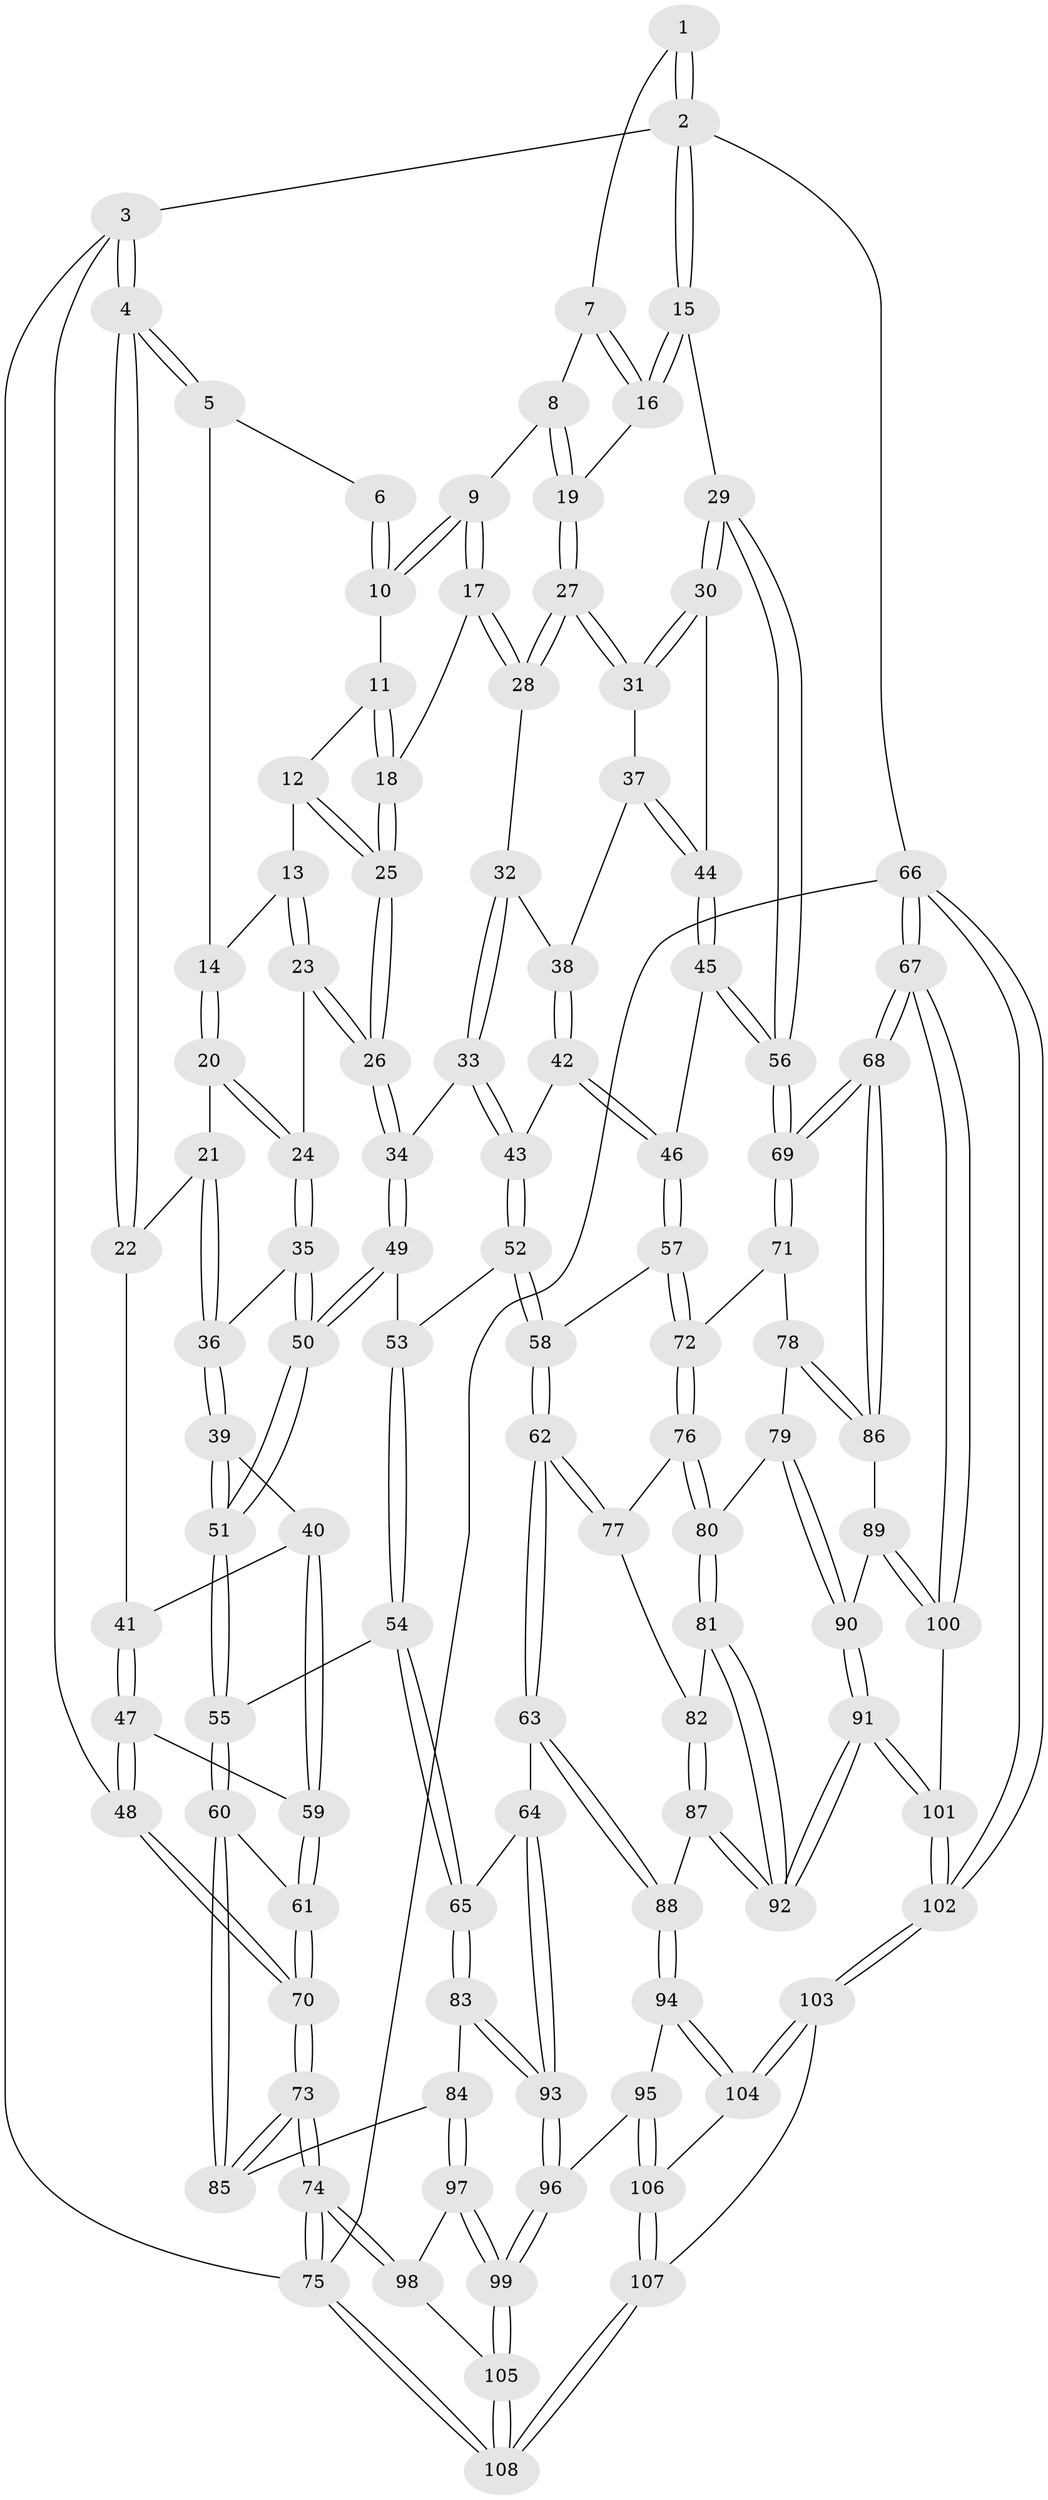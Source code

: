 // coarse degree distribution, {4: 0.38461538461538464, 5: 0.3384615384615385, 6: 0.12307692307692308, 3: 0.15384615384615385}
// Generated by graph-tools (version 1.1) at 2025/52/02/27/25 19:52:36]
// undirected, 108 vertices, 267 edges
graph export_dot {
graph [start="1"]
  node [color=gray90,style=filled];
  1 [pos="+0.8999636422150284+0"];
  2 [pos="+1+0"];
  3 [pos="+0+0"];
  4 [pos="+0+0"];
  5 [pos="+0.4088420475318167+0"];
  6 [pos="+0.6598360495664096+0"];
  7 [pos="+0.8824966257415356+0"];
  8 [pos="+0.7895014931018912+0.09340023101381664"];
  9 [pos="+0.7690440644119373+0.10809933934654292"];
  10 [pos="+0.6852011648161493+0.03987365582840319"];
  11 [pos="+0.627229955866513+0.09799492108337671"];
  12 [pos="+0.5628494911103737+0.11001067886877593"];
  13 [pos="+0.5141305405037468+0.0852249909670701"];
  14 [pos="+0.43846302926230557+0.02396207274954426"];
  15 [pos="+1+0.2440370330027375"];
  16 [pos="+0.9459871475148834+0.10735807622492907"];
  17 [pos="+0.7642303275177347+0.17799321888832442"];
  18 [pos="+0.6855593939293106+0.19546331965650696"];
  19 [pos="+0.9019259653650331+0.14800702227320797"];
  20 [pos="+0.38268326747893305+0.13984546198005313"];
  21 [pos="+0.12364374422362856+0.14058319935331673"];
  22 [pos="+0.08353390551048358+0.12291226507419546"];
  23 [pos="+0.5013442250758118+0.2808949901755603"];
  24 [pos="+0.3962732183933634+0.28416955192988064"];
  25 [pos="+0.5978301457738623+0.27836705903917563"];
  26 [pos="+0.590491968573133+0.2960078809133842"];
  27 [pos="+0.8446919636247744+0.23181140839030637"];
  28 [pos="+0.7931501779650363+0.2093445559998729"];
  29 [pos="+1+0.2783720174425245"];
  30 [pos="+1+0.2796069381708569"];
  31 [pos="+0.8678747950495057+0.26492302323414224"];
  32 [pos="+0.7475299008759089+0.27871388967187594"];
  33 [pos="+0.6347772370639946+0.33935822400627125"];
  34 [pos="+0.5945422605569781+0.3032553980639856"];
  35 [pos="+0.39359163492317356+0.28716460892181095"];
  36 [pos="+0.2867327590406531+0.29429310998781977"];
  37 [pos="+0.8531169874268165+0.3153773541107088"];
  38 [pos="+0.778052580478343+0.34204675504170823"];
  39 [pos="+0.17716689242012804+0.42773062408256746"];
  40 [pos="+0.17303769661278678+0.4277767321244535"];
  41 [pos="+0.10398932990432647+0.31185180308321275"];
  42 [pos="+0.696727306350546+0.4230661249941928"];
  43 [pos="+0.6838122911205442+0.41870992711556076"];
  44 [pos="+0.8691375779509625+0.3779239245282847"];
  45 [pos="+0.8706909905872944+0.4455229094292867"];
  46 [pos="+0.8174391703239885+0.5212647580970639"];
  47 [pos="+0+0.44750286485800284"];
  48 [pos="+0+0.44809715002283745"];
  49 [pos="+0.5140955103458782+0.4293122394624669"];
  50 [pos="+0.3970356672356247+0.39234011545202596"];
  51 [pos="+0.34276966109431234+0.5342433350340424"];
  52 [pos="+0.600521873970693+0.4996528049573451"];
  53 [pos="+0.5168473503145609+0.4387258215023797"];
  54 [pos="+0.41683566712880094+0.5969222848219348"];
  55 [pos="+0.3470831810113565+0.5462752373668672"];
  56 [pos="+1+0.355488961082655"];
  57 [pos="+0.8236120114619755+0.554471626792847"];
  58 [pos="+0.5783070733907181+0.5648504877171988"];
  59 [pos="+0.09938310921430525+0.4879444845895936"];
  60 [pos="+0.18808173577571324+0.6684284400711691"];
  61 [pos="+0.11136297496745973+0.6099135139576581"];
  62 [pos="+0.5280249984811901+0.6435741082900936"];
  63 [pos="+0.4998101665077137+0.6577879481173114"];
  64 [pos="+0.49716729321975334+0.6568377329627083"];
  65 [pos="+0.45406022789865463+0.6371934730111125"];
  66 [pos="+1+1"];
  67 [pos="+1+0.8647005803963025"];
  68 [pos="+1+0.7030659247396152"];
  69 [pos="+1+0.6803288915425361"];
  70 [pos="+0+0.7619331426643252"];
  71 [pos="+0.8328296873762603+0.56021306126586"];
  72 [pos="+0.8243147772074352+0.5564995638666431"];
  73 [pos="+0+0.790304331652898"];
  74 [pos="+0+0.9956842296753068"];
  75 [pos="+0+1"];
  76 [pos="+0.7764523865114692+0.6317394199294422"];
  77 [pos="+0.6268665789832263+0.657932033409551"];
  78 [pos="+0.8900197954921117+0.7246639989872916"];
  79 [pos="+0.7929069651323661+0.7445411509105507"];
  80 [pos="+0.7807445914715746+0.7383560328418697"];
  81 [pos="+0.7538168801760655+0.7640145224226572"];
  82 [pos="+0.677274434629637+0.7341605071803893"];
  83 [pos="+0.3187929052296171+0.7606797708853915"];
  84 [pos="+0.1971351818948902+0.7483927428340521"];
  85 [pos="+0.1915710505508915+0.7374117730549733"];
  86 [pos="+0.9808308582985763+0.7627531038156988"];
  87 [pos="+0.6058532164155414+0.8234703432203472"];
  88 [pos="+0.5371772659341161+0.8059255122830126"];
  89 [pos="+0.906914511587657+0.8056756802289842"];
  90 [pos="+0.8468345572728505+0.7973245927292506"];
  91 [pos="+0.765901898921102+1"];
  92 [pos="+0.7029850106925415+0.8678983455134535"];
  93 [pos="+0.35347245682036665+0.8534319584588563"];
  94 [pos="+0.5041403634133144+0.8638321112867818"];
  95 [pos="+0.3914258749596347+0.8973690533241431"];
  96 [pos="+0.35988301188643307+0.8917919775701691"];
  97 [pos="+0.18886975449288024+0.8101102592679763"];
  98 [pos="+0.0929392433297191+0.8808479807603846"];
  99 [pos="+0.27951287937902564+0.9341885623295237"];
  100 [pos="+0.8892433935910476+0.905382392876491"];
  101 [pos="+0.7682687567983657+1"];
  102 [pos="+0.7534438907994626+1"];
  103 [pos="+0.7416747745316145+1"];
  104 [pos="+0.5227934290500824+0.9179021954423486"];
  105 [pos="+0.24781956921868564+1"];
  106 [pos="+0.4335629285350383+1"];
  107 [pos="+0.4249806015923971+1"];
  108 [pos="+0.19593801732460703+1"];
  1 -- 2;
  1 -- 2;
  1 -- 7;
  2 -- 3;
  2 -- 15;
  2 -- 15;
  2 -- 66;
  3 -- 4;
  3 -- 4;
  3 -- 48;
  3 -- 75;
  4 -- 5;
  4 -- 5;
  4 -- 22;
  4 -- 22;
  5 -- 6;
  5 -- 14;
  6 -- 10;
  6 -- 10;
  7 -- 8;
  7 -- 16;
  7 -- 16;
  8 -- 9;
  8 -- 19;
  8 -- 19;
  9 -- 10;
  9 -- 10;
  9 -- 17;
  9 -- 17;
  10 -- 11;
  11 -- 12;
  11 -- 18;
  11 -- 18;
  12 -- 13;
  12 -- 25;
  12 -- 25;
  13 -- 14;
  13 -- 23;
  13 -- 23;
  14 -- 20;
  14 -- 20;
  15 -- 16;
  15 -- 16;
  15 -- 29;
  16 -- 19;
  17 -- 18;
  17 -- 28;
  17 -- 28;
  18 -- 25;
  18 -- 25;
  19 -- 27;
  19 -- 27;
  20 -- 21;
  20 -- 24;
  20 -- 24;
  21 -- 22;
  21 -- 36;
  21 -- 36;
  22 -- 41;
  23 -- 24;
  23 -- 26;
  23 -- 26;
  24 -- 35;
  24 -- 35;
  25 -- 26;
  25 -- 26;
  26 -- 34;
  26 -- 34;
  27 -- 28;
  27 -- 28;
  27 -- 31;
  27 -- 31;
  28 -- 32;
  29 -- 30;
  29 -- 30;
  29 -- 56;
  29 -- 56;
  30 -- 31;
  30 -- 31;
  30 -- 44;
  31 -- 37;
  32 -- 33;
  32 -- 33;
  32 -- 38;
  33 -- 34;
  33 -- 43;
  33 -- 43;
  34 -- 49;
  34 -- 49;
  35 -- 36;
  35 -- 50;
  35 -- 50;
  36 -- 39;
  36 -- 39;
  37 -- 38;
  37 -- 44;
  37 -- 44;
  38 -- 42;
  38 -- 42;
  39 -- 40;
  39 -- 51;
  39 -- 51;
  40 -- 41;
  40 -- 59;
  40 -- 59;
  41 -- 47;
  41 -- 47;
  42 -- 43;
  42 -- 46;
  42 -- 46;
  43 -- 52;
  43 -- 52;
  44 -- 45;
  44 -- 45;
  45 -- 46;
  45 -- 56;
  45 -- 56;
  46 -- 57;
  46 -- 57;
  47 -- 48;
  47 -- 48;
  47 -- 59;
  48 -- 70;
  48 -- 70;
  49 -- 50;
  49 -- 50;
  49 -- 53;
  50 -- 51;
  50 -- 51;
  51 -- 55;
  51 -- 55;
  52 -- 53;
  52 -- 58;
  52 -- 58;
  53 -- 54;
  53 -- 54;
  54 -- 55;
  54 -- 65;
  54 -- 65;
  55 -- 60;
  55 -- 60;
  56 -- 69;
  56 -- 69;
  57 -- 58;
  57 -- 72;
  57 -- 72;
  58 -- 62;
  58 -- 62;
  59 -- 61;
  59 -- 61;
  60 -- 61;
  60 -- 85;
  60 -- 85;
  61 -- 70;
  61 -- 70;
  62 -- 63;
  62 -- 63;
  62 -- 77;
  62 -- 77;
  63 -- 64;
  63 -- 88;
  63 -- 88;
  64 -- 65;
  64 -- 93;
  64 -- 93;
  65 -- 83;
  65 -- 83;
  66 -- 67;
  66 -- 67;
  66 -- 102;
  66 -- 102;
  66 -- 75;
  67 -- 68;
  67 -- 68;
  67 -- 100;
  67 -- 100;
  68 -- 69;
  68 -- 69;
  68 -- 86;
  68 -- 86;
  69 -- 71;
  69 -- 71;
  70 -- 73;
  70 -- 73;
  71 -- 72;
  71 -- 78;
  72 -- 76;
  72 -- 76;
  73 -- 74;
  73 -- 74;
  73 -- 85;
  73 -- 85;
  74 -- 75;
  74 -- 75;
  74 -- 98;
  74 -- 98;
  75 -- 108;
  75 -- 108;
  76 -- 77;
  76 -- 80;
  76 -- 80;
  77 -- 82;
  78 -- 79;
  78 -- 86;
  78 -- 86;
  79 -- 80;
  79 -- 90;
  79 -- 90;
  80 -- 81;
  80 -- 81;
  81 -- 82;
  81 -- 92;
  81 -- 92;
  82 -- 87;
  82 -- 87;
  83 -- 84;
  83 -- 93;
  83 -- 93;
  84 -- 85;
  84 -- 97;
  84 -- 97;
  86 -- 89;
  87 -- 88;
  87 -- 92;
  87 -- 92;
  88 -- 94;
  88 -- 94;
  89 -- 90;
  89 -- 100;
  89 -- 100;
  90 -- 91;
  90 -- 91;
  91 -- 92;
  91 -- 92;
  91 -- 101;
  91 -- 101;
  93 -- 96;
  93 -- 96;
  94 -- 95;
  94 -- 104;
  94 -- 104;
  95 -- 96;
  95 -- 106;
  95 -- 106;
  96 -- 99;
  96 -- 99;
  97 -- 98;
  97 -- 99;
  97 -- 99;
  98 -- 105;
  99 -- 105;
  99 -- 105;
  100 -- 101;
  101 -- 102;
  101 -- 102;
  102 -- 103;
  102 -- 103;
  103 -- 104;
  103 -- 104;
  103 -- 107;
  104 -- 106;
  105 -- 108;
  105 -- 108;
  106 -- 107;
  106 -- 107;
  107 -- 108;
  107 -- 108;
}
